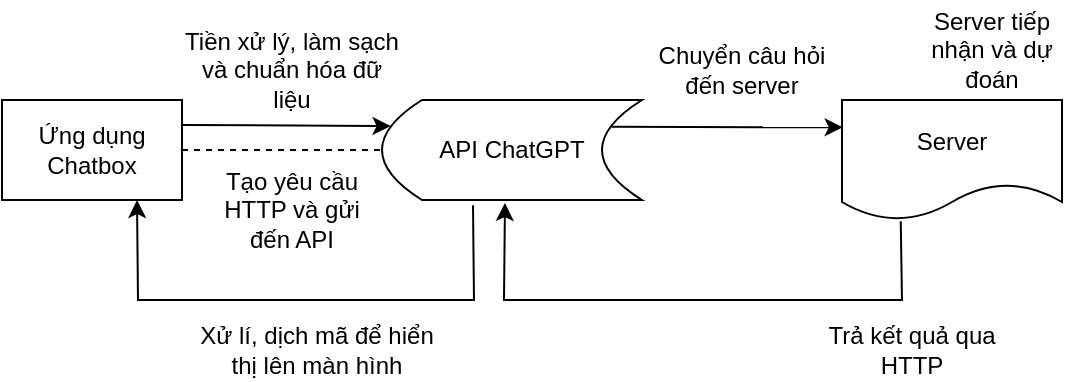<mxfile version="21.4.0" type="device">
  <diagram name="Page-1" id="11vAXlKRO8dN1wXYcJ1v">
    <mxGraphModel dx="592" dy="346" grid="1" gridSize="10" guides="1" tooltips="1" connect="1" arrows="1" fold="1" page="1" pageScale="1" pageWidth="850" pageHeight="1100" math="0" shadow="0">
      <root>
        <mxCell id="0" />
        <mxCell id="1" parent="0" />
        <mxCell id="3H63wGtVekqfE1MVY6gZ-5" value="Ứng dụng Chatbox" style="rounded=0;whiteSpace=wrap;html=1;" vertex="1" parent="1">
          <mxGeometry x="110" y="420" width="90" height="50" as="geometry" />
        </mxCell>
        <mxCell id="3H63wGtVekqfE1MVY6gZ-6" value="API ChatGPT" style="shape=dataStorage;whiteSpace=wrap;html=1;fixedSize=1;" vertex="1" parent="1">
          <mxGeometry x="300" y="420" width="130" height="50" as="geometry" />
        </mxCell>
        <mxCell id="3H63wGtVekqfE1MVY6gZ-7" value="Server" style="shape=document;whiteSpace=wrap;html=1;boundedLbl=1;" vertex="1" parent="1">
          <mxGeometry x="530" y="420" width="110" height="60" as="geometry" />
        </mxCell>
        <mxCell id="3H63wGtVekqfE1MVY6gZ-10" value="" style="endArrow=classic;html=1;rounded=0;entryX=0.033;entryY=0.26;entryDx=0;entryDy=0;exitX=1;exitY=0.25;exitDx=0;exitDy=0;entryPerimeter=0;" edge="1" parent="1" source="3H63wGtVekqfE1MVY6gZ-5" target="3H63wGtVekqfE1MVY6gZ-6">
          <mxGeometry width="50" height="50" relative="1" as="geometry">
            <mxPoint x="120" y="530" as="sourcePoint" />
            <mxPoint x="301.2" y="437.12" as="targetPoint" />
          </mxGeometry>
        </mxCell>
        <mxCell id="3H63wGtVekqfE1MVY6gZ-11" value="Tạo yêu cầu HTTP và gửi đến API" style="text;html=1;strokeColor=none;fillColor=none;align=center;verticalAlign=middle;whiteSpace=wrap;rounded=0;" vertex="1" parent="1">
          <mxGeometry x="220" y="440" width="70" height="70" as="geometry" />
        </mxCell>
        <mxCell id="3H63wGtVekqfE1MVY6gZ-13" value="Tiền xử lý, làm sạch và chuẩn hóa đữ liệu" style="text;html=1;strokeColor=none;fillColor=none;align=center;verticalAlign=middle;whiteSpace=wrap;rounded=0;" vertex="1" parent="1">
          <mxGeometry x="200" y="370" width="110" height="70" as="geometry" />
        </mxCell>
        <mxCell id="3H63wGtVekqfE1MVY6gZ-14" value="" style="endArrow=classic;html=1;rounded=0;exitX=0.883;exitY=0.268;exitDx=0;exitDy=0;entryX=0.003;entryY=0.228;entryDx=0;entryDy=0;entryPerimeter=0;exitPerimeter=0;" edge="1" parent="1" source="3H63wGtVekqfE1MVY6gZ-6" target="3H63wGtVekqfE1MVY6gZ-7">
          <mxGeometry width="50" height="50" relative="1" as="geometry">
            <mxPoint x="500" y="420" as="sourcePoint" />
            <mxPoint x="550" y="370" as="targetPoint" />
          </mxGeometry>
        </mxCell>
        <mxCell id="3H63wGtVekqfE1MVY6gZ-15" value="Chuyển câu hỏi đến server" style="text;html=1;strokeColor=none;fillColor=none;align=center;verticalAlign=middle;whiteSpace=wrap;rounded=0;" vertex="1" parent="1">
          <mxGeometry x="430" y="390" width="100" height="30" as="geometry" />
        </mxCell>
        <mxCell id="3H63wGtVekqfE1MVY6gZ-16" value="Server tiếp nhận và dự đoán" style="text;html=1;strokeColor=none;fillColor=none;align=center;verticalAlign=middle;whiteSpace=wrap;rounded=0;" vertex="1" parent="1">
          <mxGeometry x="570" y="380" width="70" height="30" as="geometry" />
        </mxCell>
        <mxCell id="3H63wGtVekqfE1MVY6gZ-19" value="" style="endArrow=none;dashed=1;html=1;rounded=0;exitX=1;exitY=0.5;exitDx=0;exitDy=0;entryX=0;entryY=0.5;entryDx=0;entryDy=0;" edge="1" parent="1" source="3H63wGtVekqfE1MVY6gZ-5" target="3H63wGtVekqfE1MVY6gZ-6">
          <mxGeometry width="50" height="50" relative="1" as="geometry">
            <mxPoint x="220" y="490" as="sourcePoint" />
            <mxPoint x="270" y="440" as="targetPoint" />
          </mxGeometry>
        </mxCell>
        <mxCell id="3H63wGtVekqfE1MVY6gZ-20" value="" style="endArrow=classic;html=1;rounded=0;entryX=0.473;entryY=1.03;entryDx=0;entryDy=0;entryPerimeter=0;exitX=0.267;exitY=1.011;exitDx=0;exitDy=0;exitPerimeter=0;" edge="1" parent="1" source="3H63wGtVekqfE1MVY6gZ-7" target="3H63wGtVekqfE1MVY6gZ-6">
          <mxGeometry width="50" height="50" relative="1" as="geometry">
            <mxPoint x="340" y="580" as="sourcePoint" />
            <mxPoint x="390" y="530" as="targetPoint" />
            <Array as="points">
              <mxPoint x="560" y="520" />
              <mxPoint x="361" y="520" />
            </Array>
          </mxGeometry>
        </mxCell>
        <mxCell id="3H63wGtVekqfE1MVY6gZ-21" value="Trả kết quả qua HTTP" style="text;html=1;strokeColor=none;fillColor=none;align=center;verticalAlign=middle;whiteSpace=wrap;rounded=0;" vertex="1" parent="1">
          <mxGeometry x="520" y="530" width="90" height="30" as="geometry" />
        </mxCell>
        <mxCell id="3H63wGtVekqfE1MVY6gZ-22" value="" style="endArrow=classic;html=1;rounded=0;exitX=0.35;exitY=1.052;exitDx=0;exitDy=0;exitPerimeter=0;entryX=0.75;entryY=1;entryDx=0;entryDy=0;" edge="1" parent="1" source="3H63wGtVekqfE1MVY6gZ-6" target="3H63wGtVekqfE1MVY6gZ-5">
          <mxGeometry width="50" height="50" relative="1" as="geometry">
            <mxPoint x="240" y="580" as="sourcePoint" />
            <mxPoint x="290" y="530" as="targetPoint" />
            <Array as="points">
              <mxPoint x="346" y="520" />
              <mxPoint x="178" y="520" />
            </Array>
          </mxGeometry>
        </mxCell>
        <mxCell id="3H63wGtVekqfE1MVY6gZ-23" value="Xử lí, dịch mã để hiển thị lên màn hình" style="text;html=1;strokeColor=none;fillColor=none;align=center;verticalAlign=middle;whiteSpace=wrap;rounded=0;" vertex="1" parent="1">
          <mxGeometry x="205" y="530" width="125" height="30" as="geometry" />
        </mxCell>
      </root>
    </mxGraphModel>
  </diagram>
</mxfile>
